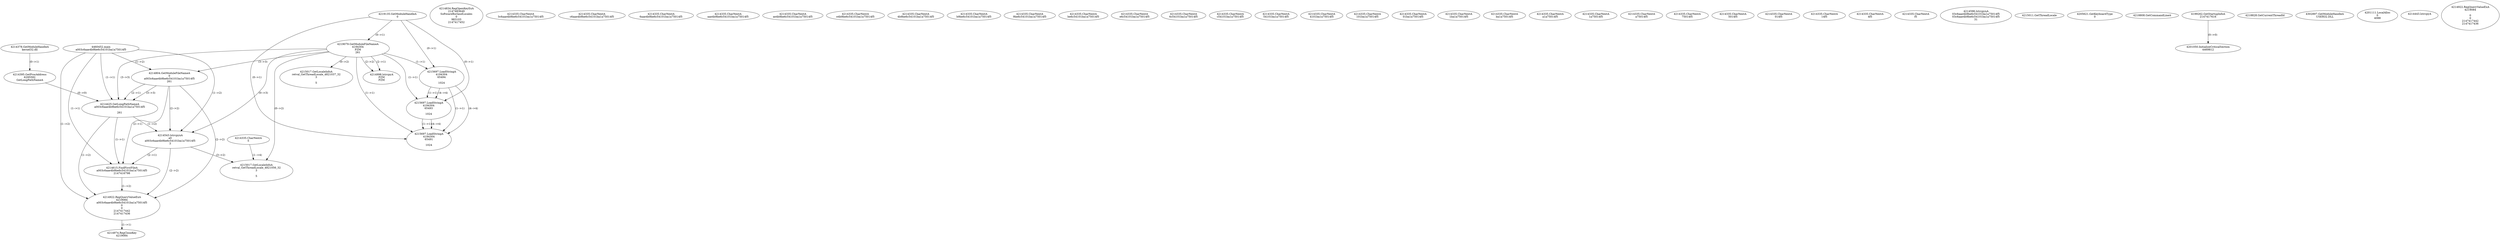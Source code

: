 // Global SCDG with merge call
digraph {
	0 [label="4460452.main
a003c6aae4b9be6c54101ba1a75014f5"]
	1 [label="4219135.GetModuleHandleA
0"]
	2 [label="4219079.GetModuleFileNameA
4194304
PZM
261"]
	1 -> 2 [label="(0-->1)"]
	3 [label="4214804.GetModuleFileNameA
0
a003c6aae4b9be6c54101ba1a75014f5
261"]
	0 -> 3 [label="(1-->2)"]
	2 -> 3 [label="(3-->3)"]
	4 [label="4214834.RegOpenKeyExA
2147483649
Software\Borland\Locales
0
983103
2147417452"]
	5 [label="4214378.GetModuleHandleA
kernel32.dll"]
	6 [label="4214395.GetProcAddress
6295592
GetLongPathNameA"]
	5 -> 6 [label="(0-->1)"]
	7 [label="4214425.GetLongPathNameA
a003c6aae4b9be6c54101ba1a75014f5

261"]
	0 -> 7 [label="(1-->1)"]
	3 -> 7 [label="(2-->1)"]
	2 -> 7 [label="(3-->3)"]
	3 -> 7 [label="(3-->3)"]
	6 -> 7 [label="(0-->0)"]
	8 [label="4214543.lstrcpynA
a0
a003c6aae4b9be6c54101ba1a75014f5
3"]
	0 -> 8 [label="(1-->2)"]
	3 -> 8 [label="(2-->2)"]
	7 -> 8 [label="(1-->2)"]
	2 -> 8 [label="(0-->3)"]
	9 [label="4214335.CharNextA
3c6aae4b9be6c54101ba1a75014f5"]
	10 [label="4214335.CharNextA
c6aae4b9be6c54101ba1a75014f5"]
	11 [label="4214335.CharNextA
6aae4b9be6c54101ba1a75014f5"]
	12 [label="4214335.CharNextA
aae4b9be6c54101ba1a75014f5"]
	13 [label="4214335.CharNextA
ae4b9be6c54101ba1a75014f5"]
	14 [label="4214335.CharNextA
e4b9be6c54101ba1a75014f5"]
	15 [label="4214335.CharNextA
4b9be6c54101ba1a75014f5"]
	16 [label="4214335.CharNextA
b9be6c54101ba1a75014f5"]
	17 [label="4214335.CharNextA
9be6c54101ba1a75014f5"]
	18 [label="4214335.CharNextA
be6c54101ba1a75014f5"]
	19 [label="4214335.CharNextA
e6c54101ba1a75014f5"]
	20 [label="4214335.CharNextA
6c54101ba1a75014f5"]
	21 [label="4214335.CharNextA
c54101ba1a75014f5"]
	22 [label="4214335.CharNextA
54101ba1a75014f5"]
	23 [label="4214335.CharNextA
4101ba1a75014f5"]
	24 [label="4214335.CharNextA
101ba1a75014f5"]
	25 [label="4214335.CharNextA
01ba1a75014f5"]
	26 [label="4214335.CharNextA
1ba1a75014f5"]
	27 [label="4214335.CharNextA
ba1a75014f5"]
	28 [label="4214335.CharNextA
a1a75014f5"]
	29 [label="4214335.CharNextA
1a75014f5"]
	30 [label="4214335.CharNextA
a75014f5"]
	31 [label="4214335.CharNextA
75014f5"]
	32 [label="4214335.CharNextA
5014f5"]
	33 [label="4214335.CharNextA
014f5"]
	34 [label="4214335.CharNextA
14f5"]
	35 [label="4214335.CharNextA
4f5"]
	36 [label="4214335.CharNextA
f5"]
	37 [label="4214335.CharNextA
5"]
	38 [label="4214596.lstrcpynA
03c6aae4b9be6c54101ba1a75014f5
03c6aae4b9be6c54101ba1a75014f5
31"]
	39 [label="4214615.FindFirstFileA
a003c6aae4b9be6c54101ba1a75014f5
2147416798"]
	0 -> 39 [label="(1-->1)"]
	3 -> 39 [label="(2-->1)"]
	7 -> 39 [label="(1-->1)"]
	8 -> 39 [label="(2-->1)"]
	40 [label="4214922.RegQueryValueExA
4219084
a003c6aae4b9be6c54101ba1a75014f5
0
0
2147417442
2147417436"]
	0 -> 40 [label="(1-->2)"]
	3 -> 40 [label="(2-->2)"]
	7 -> 40 [label="(1-->2)"]
	8 -> 40 [label="(2-->2)"]
	39 -> 40 [label="(1-->2)"]
	41 [label="4214974.RegCloseKey
4219084"]
	40 -> 41 [label="(1-->1)"]
	42 [label="4214998.lstrcpyA
PZM
PZM"]
	2 -> 42 [label="(2-->1)"]
	2 -> 42 [label="(2-->2)"]
	43 [label="4215011.GetThreadLocale
"]
	44 [label="4215017.GetLocaleInfoA
retval_GetThreadLocale_4821056_32
3

5"]
	2 -> 44 [label="(0-->2)"]
	8 -> 44 [label="(3-->2)"]
	37 -> 44 [label="(1-->4)"]
	45 [label="4205621.GetKeyboardType
0"]
	46 [label="4218808.GetCommandLineA
"]
	47 [label="4199262.GetStartupInfoA
2147417616"]
	48 [label="4218828.GetCurrentThreadId
"]
	49 [label="4302897.GetModuleHandleA
USER32.DLL"]
	50 [label="4215697.LoadStringA
4194304
65494

1024"]
	1 -> 50 [label="(0-->1)"]
	2 -> 50 [label="(1-->1)"]
	51 [label="4215697.LoadStringA
4194304
65493

1024"]
	1 -> 51 [label="(0-->1)"]
	2 -> 51 [label="(1-->1)"]
	50 -> 51 [label="(1-->1)"]
	50 -> 51 [label="(4-->4)"]
	52 [label="4215697.LoadStringA
4194304
65491

1024"]
	1 -> 52 [label="(0-->1)"]
	2 -> 52 [label="(1-->1)"]
	50 -> 52 [label="(1-->1)"]
	51 -> 52 [label="(1-->1)"]
	50 -> 52 [label="(4-->4)"]
	51 -> 52 [label="(4-->4)"]
	53 [label="4201050.InitializeCriticalSection
4469812"]
	47 -> 53 [label="(0-->0)"]
	54 [label="4201111.LocalAlloc
0
4088"]
	55 [label="4214443.lstrcpyA

"]
	56 [label="4214922.RegQueryValueExA
4219084

0
0
2147417442
2147417436"]
	57 [label="4215017.GetLocaleInfoA
retval_GetThreadLocale_4821037_32
3

5"]
	2 -> 57 [label="(0-->2)"]
}
